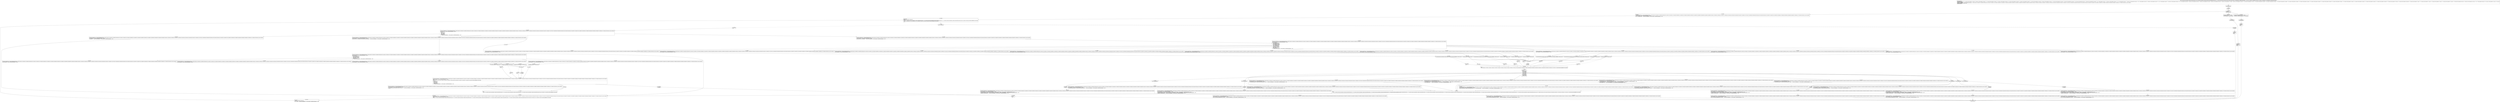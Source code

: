 digraph "CFG forandroidx.constraintlayout.widget.ConstraintSet.load(Landroid\/content\/Context;Lorg\/xmlpull\/v1\/XmlPullParser;)V" {
Node_112 [shape=record,label="{112\:\ ?|MTH_ENTER_BLOCK\l}"];
Node_114 [shape=record,label="{114\:\ 0x0000|r1 = null\l}"];
Node_214 [shape=record,label="{214\:\ 0x0002|SYNTHETIC\lEXC_TOP_SPLITTER\l}"];
Node_115 [shape=record,label="{115\:\ 0x0002|TRY_ENTER\lTryCatch #2 \{IOException \-\> 0x01d8, XmlPullParserException \-\> 0x01dd, blocks: (B:115:0x0002, B:119:0x000d, B:205:0x01d0, B:121:0x0012, B:122:0x0021, B:137:0x004d, B:139:0x0051, B:124:0x0025, B:127:0x002f, B:130:0x0039, B:133:0x0042, B:142:0x0062, B:143:0x006b, B:180:0x00df, B:181:0x00e6, B:182:0x00fe, B:184:0x0101, B:185:0x010c, B:186:0x0124, B:188:0x0127, B:189:0x0132, B:190:0x014a, B:192:0x014d, B:193:0x0158, B:194:0x0170, B:196:0x0173, B:197:0x017d, B:198:0x0195, B:199:0x0196, B:200:0x01a4, B:201:0x01b6, B:202:0x01c0, B:145:0x0070, B:148:0x007a, B:151:0x0085, B:154:0x008e, B:157:0x0099, B:160:0x00a3, B:163:0x00ad, B:166:0x00b7, B:169:0x00c1, B:172:0x00cb, B:204:0x01cb), top: B:214:0x0002 \}\lCatch: IOException \-\> 0x01d8, XmlPullParserException \-\> 0x01dd\l|int r2 = r12.getEventType()     \/\/ Catch: java.io.IOException \-\> L1d8 org.xmlpull.v1.XmlPullParserException \-\> L1dd\l}"];
Node_116 [shape=record,label="{116\:\ 0x0006|LOOP_START\lLOOP:0: B:116:0x0006\-\>B:206:0x01d4\lPHI: r1 r2 \l  PHI: (r1v3 'constraint' androidx.constraintlayout.widget.ConstraintSet$Constraint) = (r1v0 'constraint' androidx.constraintlayout.widget.ConstraintSet$Constraint), (r1v11 'constraint' androidx.constraintlayout.widget.ConstraintSet$Constraint) binds: [B:115:0x0002, B:206:0x01d4] A[DONT_GENERATE, DONT_INLINE]\l  PHI: (r2v1 'eventType' int) = (r2v0 'eventType' int), (r2v2 'eventType' int) binds: [B:115:0x0002, B:206:0x01d4] A[DONT_GENERATE, DONT_INLINE]\l|r3 = 1\l}"];
Node_117 [shape=record,label="{117\:\ 0x0007|if (r2 == 1) goto L101\l}"];
Node_118 [shape=record,label="{118\:\ 0x0009|r4 = 3\l}"];
Node_119 [shape=record,label="{119\:\ 0x000d|TryCatch #2 \{IOException \-\> 0x01d8, XmlPullParserException \-\> 0x01dd, blocks: (B:115:0x0002, B:119:0x000d, B:205:0x01d0, B:121:0x0012, B:122:0x0021, B:137:0x004d, B:139:0x0051, B:124:0x0025, B:127:0x002f, B:130:0x0039, B:133:0x0042, B:142:0x0062, B:143:0x006b, B:180:0x00df, B:181:0x00e6, B:182:0x00fe, B:184:0x0101, B:185:0x010c, B:186:0x0124, B:188:0x0127, B:189:0x0132, B:190:0x014a, B:192:0x014d, B:193:0x0158, B:194:0x0170, B:196:0x0173, B:197:0x017d, B:198:0x0195, B:199:0x0196, B:200:0x01a4, B:201:0x01b6, B:202:0x01c0, B:145:0x0070, B:148:0x007a, B:151:0x0085, B:154:0x008e, B:157:0x0099, B:160:0x00a3, B:163:0x00ad, B:166:0x00b7, B:169:0x00c1, B:172:0x00cb, B:204:0x01cb), top: B:214:0x0002 \}\lCatch: IOException \-\> 0x01d8, XmlPullParserException \-\> 0x01dd\l|switch(r2) \{\l    case 0: goto L100;\l    case 1: goto L8;\l    case 2: goto L34;\l    case 3: goto L11;\l    default: goto L8;\l\}     \/\/ Catch: java.io.IOException \-\> L1d8 org.xmlpull.v1.XmlPullParserException \-\> L1dd\l}"];
Node_120 [shape=record,label="{120\:\ 0x0010}"];
Node_205 [shape=record,label="{205\:\ 0x01d0|TRY_LEAVE\lTryCatch #2 \{IOException \-\> 0x01d8, XmlPullParserException \-\> 0x01dd, blocks: (B:115:0x0002, B:119:0x000d, B:205:0x01d0, B:121:0x0012, B:122:0x0021, B:137:0x004d, B:139:0x0051, B:124:0x0025, B:127:0x002f, B:130:0x0039, B:133:0x0042, B:142:0x0062, B:143:0x006b, B:180:0x00df, B:181:0x00e6, B:182:0x00fe, B:184:0x0101, B:185:0x010c, B:186:0x0124, B:188:0x0127, B:189:0x0132, B:190:0x014a, B:192:0x014d, B:193:0x0158, B:194:0x0170, B:196:0x0173, B:197:0x017d, B:198:0x0195, B:199:0x0196, B:200:0x01a4, B:201:0x01b6, B:202:0x01c0, B:145:0x0070, B:148:0x007a, B:151:0x0085, B:154:0x008e, B:157:0x0099, B:160:0x00a3, B:163:0x00ad, B:166:0x00b7, B:169:0x00c1, B:172:0x00cb, B:204:0x01cb), top: B:214:0x0002 \}\lCatch: IOException \-\> 0x01d8, XmlPullParserException \-\> 0x01dd\lPHI: r1 \l  PHI: (r1v11 'constraint' androidx.constraintlayout.widget.ConstraintSet$Constraint) = (r1v3 'constraint' androidx.constraintlayout.widget.ConstraintSet$Constraint), (r1v4 'constraint' androidx.constraintlayout.widget.ConstraintSet$Constraint), (r1v10 'constraint' androidx.constraintlayout.widget.ConstraintSet$Constraint), (r1v3 'constraint' androidx.constraintlayout.widget.ConstraintSet$Constraint) binds: [B:204:0x01cb, B:203:0x01ca, B:141:0x005f, B:120:0x0010] A[DONT_GENERATE, DONT_INLINE]\l}"];
Node_206 [shape=record,label="{206\:\ 0x01d4|LOOP_END\lLOOP:0: B:116:0x0006\-\>B:206:0x01d4\l|r2 = r12.next()     \/\/ Catch: java.io.IOException \-\> L1d8 org.xmlpull.v1.XmlPullParserException \-\> L1dd\l}"];
Node_121 [shape=record,label="{121\:\ 0x0012|TryCatch #2 \{IOException \-\> 0x01d8, XmlPullParserException \-\> 0x01dd, blocks: (B:115:0x0002, B:119:0x000d, B:205:0x01d0, B:121:0x0012, B:122:0x0021, B:137:0x004d, B:139:0x0051, B:124:0x0025, B:127:0x002f, B:130:0x0039, B:133:0x0042, B:142:0x0062, B:143:0x006b, B:180:0x00df, B:181:0x00e6, B:182:0x00fe, B:184:0x0101, B:185:0x010c, B:186:0x0124, B:188:0x0127, B:189:0x0132, B:190:0x014a, B:192:0x014d, B:193:0x0158, B:194:0x0170, B:196:0x0173, B:197:0x017d, B:198:0x0195, B:199:0x0196, B:200:0x01a4, B:201:0x01b6, B:202:0x01c0, B:145:0x0070, B:148:0x007a, B:151:0x0085, B:154:0x008e, B:157:0x0099, B:160:0x00a3, B:163:0x00ad, B:166:0x00b7, B:169:0x00c1, B:172:0x00cb, B:204:0x01cb), top: B:214:0x0002 \}\lCatch: IOException \-\> 0x01d8, XmlPullParserException \-\> 0x01dd\l|java.lang.String r8 = r12.getName().toLowerCase(java.util.Locale.ROOT)     \/\/ Catch: java.io.IOException \-\> L1d8 org.xmlpull.v1.XmlPullParserException \-\> L1dd\l}"];
Node_122 [shape=record,label="{122\:\ 0x0021|TryCatch #2 \{IOException \-\> 0x01d8, XmlPullParserException \-\> 0x01dd, blocks: (B:115:0x0002, B:119:0x000d, B:205:0x01d0, B:121:0x0012, B:122:0x0021, B:137:0x004d, B:139:0x0051, B:124:0x0025, B:127:0x002f, B:130:0x0039, B:133:0x0042, B:142:0x0062, B:143:0x006b, B:180:0x00df, B:181:0x00e6, B:182:0x00fe, B:184:0x0101, B:185:0x010c, B:186:0x0124, B:188:0x0127, B:189:0x0132, B:190:0x014a, B:192:0x014d, B:193:0x0158, B:194:0x0170, B:196:0x0173, B:197:0x017d, B:198:0x0195, B:199:0x0196, B:200:0x01a4, B:201:0x01b6, B:202:0x01c0, B:145:0x0070, B:148:0x007a, B:151:0x0085, B:154:0x008e, B:157:0x0099, B:160:0x00a3, B:163:0x00ad, B:166:0x00b7, B:169:0x00c1, B:172:0x00cb, B:204:0x01cb), top: B:214:0x0002 \}\lCatch: IOException \-\> 0x01d8, XmlPullParserException \-\> 0x01dd\l|switch(r8.hashCode()) \{\l    case \-2075718416: goto L31;\l    case \-190376483: goto L28;\l    case 426575017: goto L25;\l    case 2146106725: goto L22;\l    default: goto L13;\l\}     \/\/ Catch: java.io.IOException \-\> L1d8 org.xmlpull.v1.XmlPullParserException \-\> L1dd\l}"];
Node_123 [shape=record,label="{123\:\ 0x0024}"];
Node_136 [shape=record,label="{136\:\ 0x004c|r3 = 65535\l}"];
Node_137 [shape=record,label="{137\:\ 0x004d|TryCatch #2 \{IOException \-\> 0x01d8, XmlPullParserException \-\> 0x01dd, blocks: (B:115:0x0002, B:119:0x000d, B:205:0x01d0, B:121:0x0012, B:122:0x0021, B:137:0x004d, B:139:0x0051, B:124:0x0025, B:127:0x002f, B:130:0x0039, B:133:0x0042, B:142:0x0062, B:143:0x006b, B:180:0x00df, B:181:0x00e6, B:182:0x00fe, B:184:0x0101, B:185:0x010c, B:186:0x0124, B:188:0x0127, B:189:0x0132, B:190:0x014a, B:192:0x014d, B:193:0x0158, B:194:0x0170, B:196:0x0173, B:197:0x017d, B:198:0x0195, B:199:0x0196, B:200:0x01a4, B:201:0x01b6, B:202:0x01c0, B:145:0x0070, B:148:0x007a, B:151:0x0085, B:154:0x008e, B:157:0x0099, B:160:0x00a3, B:163:0x00ad, B:166:0x00b7, B:169:0x00c1, B:172:0x00cb, B:204:0x01cb), top: B:214:0x0002 \}\lCatch: IOException \-\> 0x01d8, XmlPullParserException \-\> 0x01dd\lPHI: r3 \l  PHI: (r3v24 char) = (r3v17 char), (r3v0 char), (r3v20 char), (r3v23 char), (r3v26 char) binds: [B:135:0x004a, B:132:0x0041, B:129:0x0037, B:126:0x002d, B:136:0x004c] A[DONT_GENERATE, DONT_INLINE]\l|switch(r3) \{\l    case 0: goto L19;\l    case 1: goto L18;\l    case 2: goto L18;\l    case 3: goto L18;\l    default: goto L16;\l\}     \/\/ Catch: java.io.IOException \-\> L1d8 org.xmlpull.v1.XmlPullParserException \-\> L1dd\l}"];
Node_138 [shape=record,label="{138\:\ 0x0050}"];
Node_141 [shape=record,label="{141\:\ 0x005f|PHI: r1 \l  PHI: (r1v10 'constraint' androidx.constraintlayout.widget.ConstraintSet$Constraint) = (r1v9 'constraint' androidx.constraintlayout.widget.ConstraintSet$Constraint), (r1v3 'constraint' androidx.constraintlayout.widget.ConstraintSet$Constraint) binds: [B:139:0x0051, B:138:0x0050] A[DONT_GENERATE, DONT_INLINE]\l}"];
Node_139 [shape=record,label="{139\:\ 0x0051|TryCatch #2 \{IOException \-\> 0x01d8, XmlPullParserException \-\> 0x01dd, blocks: (B:115:0x0002, B:119:0x000d, B:205:0x01d0, B:121:0x0012, B:122:0x0021, B:137:0x004d, B:139:0x0051, B:124:0x0025, B:127:0x002f, B:130:0x0039, B:133:0x0042, B:142:0x0062, B:143:0x006b, B:180:0x00df, B:181:0x00e6, B:182:0x00fe, B:184:0x0101, B:185:0x010c, B:186:0x0124, B:188:0x0127, B:189:0x0132, B:190:0x014a, B:192:0x014d, B:193:0x0158, B:194:0x0170, B:196:0x0173, B:197:0x017d, B:198:0x0195, B:199:0x0196, B:200:0x01a4, B:201:0x01b6, B:202:0x01c0, B:145:0x0070, B:148:0x007a, B:151:0x0085, B:154:0x008e, B:157:0x0099, B:160:0x00a3, B:163:0x00ad, B:166:0x00b7, B:169:0x00c1, B:172:0x00cb, B:204:0x01cb), top: B:214:0x0002 \}\lCatch: IOException \-\> 0x01d8, XmlPullParserException \-\> 0x01dd\l|r10.mConstraints.put(java.lang.Integer.valueOf(r1.mViewId), r1)     \/\/ Catch: java.io.IOException \-\> L1d8 org.xmlpull.v1.XmlPullParserException \-\> L1dd\lr1 = null\l}"];
Node_218 [shape=record,label="{218\:\ 0x005e|SYNTHETIC\l}"];
Node_140 [shape=record,label="{140\:\ 0x005e|RETURN\l|return\l}"];
Node_113 [shape=record,label="{113\:\ ?|MTH_EXIT_BLOCK\l}"];
Node_124 [shape=record,label="{124\:\ 0x0025|TryCatch #2 \{IOException \-\> 0x01d8, XmlPullParserException \-\> 0x01dd, blocks: (B:115:0x0002, B:119:0x000d, B:205:0x01d0, B:121:0x0012, B:122:0x0021, B:137:0x004d, B:139:0x0051, B:124:0x0025, B:127:0x002f, B:130:0x0039, B:133:0x0042, B:142:0x0062, B:143:0x006b, B:180:0x00df, B:181:0x00e6, B:182:0x00fe, B:184:0x0101, B:185:0x010c, B:186:0x0124, B:188:0x0127, B:189:0x0132, B:190:0x014a, B:192:0x014d, B:193:0x0158, B:194:0x0170, B:196:0x0173, B:197:0x017d, B:198:0x0195, B:199:0x0196, B:200:0x01a4, B:201:0x01b6, B:202:0x01c0, B:145:0x0070, B:148:0x007a, B:151:0x0085, B:154:0x008e, B:157:0x0099, B:160:0x00a3, B:163:0x00ad, B:166:0x00b7, B:169:0x00c1, B:172:0x00cb, B:204:0x01cb), top: B:214:0x0002 \}\lCatch: IOException \-\> 0x01d8, XmlPullParserException \-\> 0x01dd\l}"];
Node_125 [shape=record,label="{125\:\ 0x002b|if (r8.equals(\"constraintset\") == false) goto L13\l}"];
Node_126 [shape=record,label="{126\:\ 0x002d|r3 = 0\l}"];
Node_127 [shape=record,label="{127\:\ 0x002f|TryCatch #2 \{IOException \-\> 0x01d8, XmlPullParserException \-\> 0x01dd, blocks: (B:115:0x0002, B:119:0x000d, B:205:0x01d0, B:121:0x0012, B:122:0x0021, B:137:0x004d, B:139:0x0051, B:124:0x0025, B:127:0x002f, B:130:0x0039, B:133:0x0042, B:142:0x0062, B:143:0x006b, B:180:0x00df, B:181:0x00e6, B:182:0x00fe, B:184:0x0101, B:185:0x010c, B:186:0x0124, B:188:0x0127, B:189:0x0132, B:190:0x014a, B:192:0x014d, B:193:0x0158, B:194:0x0170, B:196:0x0173, B:197:0x017d, B:198:0x0195, B:199:0x0196, B:200:0x01a4, B:201:0x01b6, B:202:0x01c0, B:145:0x0070, B:148:0x007a, B:151:0x0085, B:154:0x008e, B:157:0x0099, B:160:0x00a3, B:163:0x00ad, B:166:0x00b7, B:169:0x00c1, B:172:0x00cb, B:204:0x01cb), top: B:214:0x0002 \}\lCatch: IOException \-\> 0x01d8, XmlPullParserException \-\> 0x01dd\l}"];
Node_128 [shape=record,label="{128\:\ 0x0035|if (r8.equals(\"constraintoverride\") == false) goto L13\l}"];
Node_129 [shape=record,label="{129\:\ 0x0037|r3 = 2\l}"];
Node_130 [shape=record,label="{130\:\ 0x0039|TryCatch #2 \{IOException \-\> 0x01d8, XmlPullParserException \-\> 0x01dd, blocks: (B:115:0x0002, B:119:0x000d, B:205:0x01d0, B:121:0x0012, B:122:0x0021, B:137:0x004d, B:139:0x0051, B:124:0x0025, B:127:0x002f, B:130:0x0039, B:133:0x0042, B:142:0x0062, B:143:0x006b, B:180:0x00df, B:181:0x00e6, B:182:0x00fe, B:184:0x0101, B:185:0x010c, B:186:0x0124, B:188:0x0127, B:189:0x0132, B:190:0x014a, B:192:0x014d, B:193:0x0158, B:194:0x0170, B:196:0x0173, B:197:0x017d, B:198:0x0195, B:199:0x0196, B:200:0x01a4, B:201:0x01b6, B:202:0x01c0, B:145:0x0070, B:148:0x007a, B:151:0x0085, B:154:0x008e, B:157:0x0099, B:160:0x00a3, B:163:0x00ad, B:166:0x00b7, B:169:0x00c1, B:172:0x00cb, B:204:0x01cb), top: B:214:0x0002 \}\lCatch: IOException \-\> 0x01d8, XmlPullParserException \-\> 0x01dd\l}"];
Node_131 [shape=record,label="{131\:\ 0x003f|if (r8.equals(\"constraint\") == false) goto L13\l}"];
Node_132 [shape=record,label="{132\:\ 0x0041}"];
Node_133 [shape=record,label="{133\:\ 0x0042|TryCatch #2 \{IOException \-\> 0x01d8, XmlPullParserException \-\> 0x01dd, blocks: (B:115:0x0002, B:119:0x000d, B:205:0x01d0, B:121:0x0012, B:122:0x0021, B:137:0x004d, B:139:0x0051, B:124:0x0025, B:127:0x002f, B:130:0x0039, B:133:0x0042, B:142:0x0062, B:143:0x006b, B:180:0x00df, B:181:0x00e6, B:182:0x00fe, B:184:0x0101, B:185:0x010c, B:186:0x0124, B:188:0x0127, B:189:0x0132, B:190:0x014a, B:192:0x014d, B:193:0x0158, B:194:0x0170, B:196:0x0173, B:197:0x017d, B:198:0x0195, B:199:0x0196, B:200:0x01a4, B:201:0x01b6, B:202:0x01c0, B:145:0x0070, B:148:0x007a, B:151:0x0085, B:154:0x008e, B:157:0x0099, B:160:0x00a3, B:163:0x00ad, B:166:0x00b7, B:169:0x00c1, B:172:0x00cb, B:204:0x01cb), top: B:214:0x0002 \}\lCatch: IOException \-\> 0x01d8, XmlPullParserException \-\> 0x01dd\l}"];
Node_134 [shape=record,label="{134\:\ 0x0048|if (r8.equals(\"guideline\") == false) goto L13\l}"];
Node_135 [shape=record,label="{135\:\ 0x004a|r3 = 3\l}"];
Node_142 [shape=record,label="{142\:\ 0x0062|TryCatch #2 \{IOException \-\> 0x01d8, XmlPullParserException \-\> 0x01dd, blocks: (B:115:0x0002, B:119:0x000d, B:205:0x01d0, B:121:0x0012, B:122:0x0021, B:137:0x004d, B:139:0x0051, B:124:0x0025, B:127:0x002f, B:130:0x0039, B:133:0x0042, B:142:0x0062, B:143:0x006b, B:180:0x00df, B:181:0x00e6, B:182:0x00fe, B:184:0x0101, B:185:0x010c, B:186:0x0124, B:188:0x0127, B:189:0x0132, B:190:0x014a, B:192:0x014d, B:193:0x0158, B:194:0x0170, B:196:0x0173, B:197:0x017d, B:198:0x0195, B:199:0x0196, B:200:0x01a4, B:201:0x01b6, B:202:0x01c0, B:145:0x0070, B:148:0x007a, B:151:0x0085, B:154:0x008e, B:157:0x0099, B:160:0x00a3, B:163:0x00ad, B:166:0x00b7, B:169:0x00c1, B:172:0x00cb, B:204:0x01cb), top: B:214:0x0002 \}\lCatch: IOException \-\> 0x01d8, XmlPullParserException \-\> 0x01dd\l|java.lang.String r8 = r12.getName()     \/\/ Catch: java.io.IOException \-\> L1d8 org.xmlpull.v1.XmlPullParserException \-\> L1dd\l}"];
Node_143 [shape=record,label="{143\:\ 0x006b|TryCatch #2 \{IOException \-\> 0x01d8, XmlPullParserException \-\> 0x01dd, blocks: (B:115:0x0002, B:119:0x000d, B:205:0x01d0, B:121:0x0012, B:122:0x0021, B:137:0x004d, B:139:0x0051, B:124:0x0025, B:127:0x002f, B:130:0x0039, B:133:0x0042, B:142:0x0062, B:143:0x006b, B:180:0x00df, B:181:0x00e6, B:182:0x00fe, B:184:0x0101, B:185:0x010c, B:186:0x0124, B:188:0x0127, B:189:0x0132, B:190:0x014a, B:192:0x014d, B:193:0x0158, B:194:0x0170, B:196:0x0173, B:197:0x017d, B:198:0x0195, B:199:0x0196, B:200:0x01a4, B:201:0x01b6, B:202:0x01c0, B:145:0x0070, B:148:0x007a, B:151:0x0085, B:154:0x008e, B:157:0x0099, B:160:0x00a3, B:163:0x00ad, B:166:0x00b7, B:169:0x00c1, B:172:0x00cb, B:204:0x01cb), top: B:214:0x0002 \}\lCatch: IOException \-\> 0x01d8, XmlPullParserException \-\> 0x01dd\l|switch(r8.hashCode()) \{\l    case \-2025855158: goto L97;\l    case \-1984451626: goto L94;\l    case \-1962203927: goto L91;\l    case \-1269513683: goto L88;\l    case \-1238332596: goto L85;\l    case \-71750448: goto L82;\l    case 366511058: goto L79;\l    case 1331510167: goto L76;\l    case 1791837707: goto L73;\l    case 1803088381: goto L70;\l    default: goto L36;\l\}     \/\/ Catch: java.io.IOException \-\> L1d8 org.xmlpull.v1.XmlPullParserException \-\> L1dd\l}"];
Node_144 [shape=record,label="{144\:\ 0x006e}"];
Node_175 [shape=record,label="{175\:\ 0x00d5|r4 = 65535\l}"];
Node_176 [shape=record,label="{176\:\ 0x00d6|PHI: r4 \l  PHI: (r4v28 char) = (r4v3 char), (r4v6 char), (r4v9 char), (r4v12 char), (r4v15 char), (r4v18 char), (r4v21 char), (r4v0 char), (r4v24 char), (r4v27 char), (r4v51 char) binds: [B:174:0x00d3, B:171:0x00c9, B:168:0x00bf, B:165:0x00b5, B:162:0x00ab, B:159:0x00a1, B:156:0x0096, B:153:0x008d, B:150:0x0082, B:147:0x0078, B:175:0x00d5] A[DONT_GENERATE, DONT_INLINE]\l}"];
Node_177 [shape=record,label="{177\:\ 0x00d8|switch(r4) \{\l    case 0: goto L68;\l    case 1: goto L67;\l    case 2: goto L66;\l    case 3: goto L65;\l    case 4: goto L60;\l    case 5: goto L55;\l    case 6: goto L50;\l    case 7: goto L45;\l    case 8: goto L40;\l    case 9: goto L40;\l    default: goto L69;\l\}\l}"];
Node_179 [shape=record,label="{179\:\ 0x00dd|if (r1 == null) goto L42\l}"];
Node_180 [shape=record,label="{180\:\ 0x00df|TRY_ENTER\lTryCatch #2 \{IOException \-\> 0x01d8, XmlPullParserException \-\> 0x01dd, blocks: (B:115:0x0002, B:119:0x000d, B:205:0x01d0, B:121:0x0012, B:122:0x0021, B:137:0x004d, B:139:0x0051, B:124:0x0025, B:127:0x002f, B:130:0x0039, B:133:0x0042, B:142:0x0062, B:143:0x006b, B:180:0x00df, B:181:0x00e6, B:182:0x00fe, B:184:0x0101, B:185:0x010c, B:186:0x0124, B:188:0x0127, B:189:0x0132, B:190:0x014a, B:192:0x014d, B:193:0x0158, B:194:0x0170, B:196:0x0173, B:197:0x017d, B:198:0x0195, B:199:0x0196, B:200:0x01a4, B:201:0x01b6, B:202:0x01c0, B:145:0x0070, B:148:0x007a, B:151:0x0085, B:154:0x008e, B:157:0x0099, B:160:0x00a3, B:163:0x00ad, B:166:0x00b7, B:169:0x00c1, B:172:0x00cb, B:204:0x01cb), top: B:214:0x0002 \}\lCatch: IOException \-\> 0x01d8, XmlPullParserException \-\> 0x01dd\l|androidx.constraintlayout.widget.ConstraintAttribute.parse(r11, r12, r1.mCustomConstraints)     \/\/ Catch: java.io.IOException \-\> L1d8 org.xmlpull.v1.XmlPullParserException \-\> L1dd\l}"];
Node_219 [shape=record,label="{219\:\ 0x00e6|SYNTHETIC\l}"];
Node_181 [shape=record,label="{181\:\ 0x00e6|TryCatch #2 \{IOException \-\> 0x01d8, XmlPullParserException \-\> 0x01dd, blocks: (B:115:0x0002, B:119:0x000d, B:205:0x01d0, B:121:0x0012, B:122:0x0021, B:137:0x004d, B:139:0x0051, B:124:0x0025, B:127:0x002f, B:130:0x0039, B:133:0x0042, B:142:0x0062, B:143:0x006b, B:180:0x00df, B:181:0x00e6, B:182:0x00fe, B:184:0x0101, B:185:0x010c, B:186:0x0124, B:188:0x0127, B:189:0x0132, B:190:0x014a, B:192:0x014d, B:193:0x0158, B:194:0x0170, B:196:0x0173, B:197:0x017d, B:198:0x0195, B:199:0x0196, B:200:0x01a4, B:201:0x01b6, B:202:0x01c0, B:145:0x0070, B:148:0x007a, B:151:0x0085, B:154:0x008e, B:157:0x0099, B:160:0x00a3, B:163:0x00ad, B:166:0x00b7, B:169:0x00c1, B:172:0x00cb, B:204:0x01cb), top: B:214:0x0002 \}\lCatch: IOException \-\> 0x01d8, XmlPullParserException \-\> 0x01dd\l|java.lang.StringBuilder r4 = new java.lang.StringBuilder()     \/\/ Catch: java.io.IOException \-\> L1d8 org.xmlpull.v1.XmlPullParserException \-\> L1dd\lr4.append(androidx.constraintlayout.widget.ConstraintSet.ERROR_MESSAGE)     \/\/ Catch: java.io.IOException \-\> L1d8 org.xmlpull.v1.XmlPullParserException \-\> L1dd\lr4.append(r12.getLineNumber())     \/\/ Catch: java.io.IOException \-\> L1d8 org.xmlpull.v1.XmlPullParserException \-\> L1dd\l}"];
Node_182 [shape=record,label="{182\:\ 0x00fe|TryCatch #2 \{IOException \-\> 0x01d8, XmlPullParserException \-\> 0x01dd, blocks: (B:115:0x0002, B:119:0x000d, B:205:0x01d0, B:121:0x0012, B:122:0x0021, B:137:0x004d, B:139:0x0051, B:124:0x0025, B:127:0x002f, B:130:0x0039, B:133:0x0042, B:142:0x0062, B:143:0x006b, B:180:0x00df, B:181:0x00e6, B:182:0x00fe, B:184:0x0101, B:185:0x010c, B:186:0x0124, B:188:0x0127, B:189:0x0132, B:190:0x014a, B:192:0x014d, B:193:0x0158, B:194:0x0170, B:196:0x0173, B:197:0x017d, B:198:0x0195, B:199:0x0196, B:200:0x01a4, B:201:0x01b6, B:202:0x01c0, B:145:0x0070, B:148:0x007a, B:151:0x0085, B:154:0x008e, B:157:0x0099, B:160:0x00a3, B:163:0x00ad, B:166:0x00b7, B:169:0x00c1, B:172:0x00cb, B:204:0x01cb), top: B:214:0x0002 \}\lCatch: IOException \-\> 0x01d8, XmlPullParserException \-\> 0x01dd\l|throw new java.lang.RuntimeException(r4.toString())     \/\/ Catch: java.io.IOException \-\> L1d8 org.xmlpull.v1.XmlPullParserException \-\> L1dd\l}"];
Node_183 [shape=record,label="{183\:\ 0x00ff|if (r1 == null) goto L47\l}"];
Node_184 [shape=record,label="{184\:\ 0x0101|TryCatch #2 \{IOException \-\> 0x01d8, XmlPullParserException \-\> 0x01dd, blocks: (B:115:0x0002, B:119:0x000d, B:205:0x01d0, B:121:0x0012, B:122:0x0021, B:137:0x004d, B:139:0x0051, B:124:0x0025, B:127:0x002f, B:130:0x0039, B:133:0x0042, B:142:0x0062, B:143:0x006b, B:180:0x00df, B:181:0x00e6, B:182:0x00fe, B:184:0x0101, B:185:0x010c, B:186:0x0124, B:188:0x0127, B:189:0x0132, B:190:0x014a, B:192:0x014d, B:193:0x0158, B:194:0x0170, B:196:0x0173, B:197:0x017d, B:198:0x0195, B:199:0x0196, B:200:0x01a4, B:201:0x01b6, B:202:0x01c0, B:145:0x0070, B:148:0x007a, B:151:0x0085, B:154:0x008e, B:157:0x0099, B:160:0x00a3, B:163:0x00ad, B:166:0x00b7, B:169:0x00c1, B:172:0x00cb, B:204:0x01cb), top: B:214:0x0002 \}\lCatch: IOException \-\> 0x01d8, XmlPullParserException \-\> 0x01dd\l|r1.motion.fillFromAttributeList(r11, android.util.Xml.asAttributeSet(r12))     \/\/ Catch: java.io.IOException \-\> L1d8 org.xmlpull.v1.XmlPullParserException \-\> L1dd\l}"];
Node_221 [shape=record,label="{221\:\ 0x010c|SYNTHETIC\l}"];
Node_185 [shape=record,label="{185\:\ 0x010c|TryCatch #2 \{IOException \-\> 0x01d8, XmlPullParserException \-\> 0x01dd, blocks: (B:115:0x0002, B:119:0x000d, B:205:0x01d0, B:121:0x0012, B:122:0x0021, B:137:0x004d, B:139:0x0051, B:124:0x0025, B:127:0x002f, B:130:0x0039, B:133:0x0042, B:142:0x0062, B:143:0x006b, B:180:0x00df, B:181:0x00e6, B:182:0x00fe, B:184:0x0101, B:185:0x010c, B:186:0x0124, B:188:0x0127, B:189:0x0132, B:190:0x014a, B:192:0x014d, B:193:0x0158, B:194:0x0170, B:196:0x0173, B:197:0x017d, B:198:0x0195, B:199:0x0196, B:200:0x01a4, B:201:0x01b6, B:202:0x01c0, B:145:0x0070, B:148:0x007a, B:151:0x0085, B:154:0x008e, B:157:0x0099, B:160:0x00a3, B:163:0x00ad, B:166:0x00b7, B:169:0x00c1, B:172:0x00cb, B:204:0x01cb), top: B:214:0x0002 \}\lCatch: IOException \-\> 0x01d8, XmlPullParserException \-\> 0x01dd\l|java.lang.StringBuilder r4 = new java.lang.StringBuilder()     \/\/ Catch: java.io.IOException \-\> L1d8 org.xmlpull.v1.XmlPullParserException \-\> L1dd\lr4.append(androidx.constraintlayout.widget.ConstraintSet.ERROR_MESSAGE)     \/\/ Catch: java.io.IOException \-\> L1d8 org.xmlpull.v1.XmlPullParserException \-\> L1dd\lr4.append(r12.getLineNumber())     \/\/ Catch: java.io.IOException \-\> L1d8 org.xmlpull.v1.XmlPullParserException \-\> L1dd\l}"];
Node_186 [shape=record,label="{186\:\ 0x0124|TryCatch #2 \{IOException \-\> 0x01d8, XmlPullParserException \-\> 0x01dd, blocks: (B:115:0x0002, B:119:0x000d, B:205:0x01d0, B:121:0x0012, B:122:0x0021, B:137:0x004d, B:139:0x0051, B:124:0x0025, B:127:0x002f, B:130:0x0039, B:133:0x0042, B:142:0x0062, B:143:0x006b, B:180:0x00df, B:181:0x00e6, B:182:0x00fe, B:184:0x0101, B:185:0x010c, B:186:0x0124, B:188:0x0127, B:189:0x0132, B:190:0x014a, B:192:0x014d, B:193:0x0158, B:194:0x0170, B:196:0x0173, B:197:0x017d, B:198:0x0195, B:199:0x0196, B:200:0x01a4, B:201:0x01b6, B:202:0x01c0, B:145:0x0070, B:148:0x007a, B:151:0x0085, B:154:0x008e, B:157:0x0099, B:160:0x00a3, B:163:0x00ad, B:166:0x00b7, B:169:0x00c1, B:172:0x00cb, B:204:0x01cb), top: B:214:0x0002 \}\lCatch: IOException \-\> 0x01d8, XmlPullParserException \-\> 0x01dd\l|throw new java.lang.RuntimeException(r4.toString())     \/\/ Catch: java.io.IOException \-\> L1d8 org.xmlpull.v1.XmlPullParserException \-\> L1dd\l}"];
Node_187 [shape=record,label="{187\:\ 0x0125|if (r1 == null) goto L52\l}"];
Node_188 [shape=record,label="{188\:\ 0x0127|TryCatch #2 \{IOException \-\> 0x01d8, XmlPullParserException \-\> 0x01dd, blocks: (B:115:0x0002, B:119:0x000d, B:205:0x01d0, B:121:0x0012, B:122:0x0021, B:137:0x004d, B:139:0x0051, B:124:0x0025, B:127:0x002f, B:130:0x0039, B:133:0x0042, B:142:0x0062, B:143:0x006b, B:180:0x00df, B:181:0x00e6, B:182:0x00fe, B:184:0x0101, B:185:0x010c, B:186:0x0124, B:188:0x0127, B:189:0x0132, B:190:0x014a, B:192:0x014d, B:193:0x0158, B:194:0x0170, B:196:0x0173, B:197:0x017d, B:198:0x0195, B:199:0x0196, B:200:0x01a4, B:201:0x01b6, B:202:0x01c0, B:145:0x0070, B:148:0x007a, B:151:0x0085, B:154:0x008e, B:157:0x0099, B:160:0x00a3, B:163:0x00ad, B:166:0x00b7, B:169:0x00c1, B:172:0x00cb, B:204:0x01cb), top: B:214:0x0002 \}\lCatch: IOException \-\> 0x01d8, XmlPullParserException \-\> 0x01dd\l|r1.layout.fillFromAttributeList(r11, android.util.Xml.asAttributeSet(r12))     \/\/ Catch: java.io.IOException \-\> L1d8 org.xmlpull.v1.XmlPullParserException \-\> L1dd\l}"];
Node_216 [shape=record,label="{216\:\ 0x0132|SYNTHETIC\l}"];
Node_189 [shape=record,label="{189\:\ 0x0132|TryCatch #2 \{IOException \-\> 0x01d8, XmlPullParserException \-\> 0x01dd, blocks: (B:115:0x0002, B:119:0x000d, B:205:0x01d0, B:121:0x0012, B:122:0x0021, B:137:0x004d, B:139:0x0051, B:124:0x0025, B:127:0x002f, B:130:0x0039, B:133:0x0042, B:142:0x0062, B:143:0x006b, B:180:0x00df, B:181:0x00e6, B:182:0x00fe, B:184:0x0101, B:185:0x010c, B:186:0x0124, B:188:0x0127, B:189:0x0132, B:190:0x014a, B:192:0x014d, B:193:0x0158, B:194:0x0170, B:196:0x0173, B:197:0x017d, B:198:0x0195, B:199:0x0196, B:200:0x01a4, B:201:0x01b6, B:202:0x01c0, B:145:0x0070, B:148:0x007a, B:151:0x0085, B:154:0x008e, B:157:0x0099, B:160:0x00a3, B:163:0x00ad, B:166:0x00b7, B:169:0x00c1, B:172:0x00cb, B:204:0x01cb), top: B:214:0x0002 \}\lCatch: IOException \-\> 0x01d8, XmlPullParserException \-\> 0x01dd\l|java.lang.StringBuilder r4 = new java.lang.StringBuilder()     \/\/ Catch: java.io.IOException \-\> L1d8 org.xmlpull.v1.XmlPullParserException \-\> L1dd\lr4.append(androidx.constraintlayout.widget.ConstraintSet.ERROR_MESSAGE)     \/\/ Catch: java.io.IOException \-\> L1d8 org.xmlpull.v1.XmlPullParserException \-\> L1dd\lr4.append(r12.getLineNumber())     \/\/ Catch: java.io.IOException \-\> L1d8 org.xmlpull.v1.XmlPullParserException \-\> L1dd\l}"];
Node_190 [shape=record,label="{190\:\ 0x014a|TryCatch #2 \{IOException \-\> 0x01d8, XmlPullParserException \-\> 0x01dd, blocks: (B:115:0x0002, B:119:0x000d, B:205:0x01d0, B:121:0x0012, B:122:0x0021, B:137:0x004d, B:139:0x0051, B:124:0x0025, B:127:0x002f, B:130:0x0039, B:133:0x0042, B:142:0x0062, B:143:0x006b, B:180:0x00df, B:181:0x00e6, B:182:0x00fe, B:184:0x0101, B:185:0x010c, B:186:0x0124, B:188:0x0127, B:189:0x0132, B:190:0x014a, B:192:0x014d, B:193:0x0158, B:194:0x0170, B:196:0x0173, B:197:0x017d, B:198:0x0195, B:199:0x0196, B:200:0x01a4, B:201:0x01b6, B:202:0x01c0, B:145:0x0070, B:148:0x007a, B:151:0x0085, B:154:0x008e, B:157:0x0099, B:160:0x00a3, B:163:0x00ad, B:166:0x00b7, B:169:0x00c1, B:172:0x00cb, B:204:0x01cb), top: B:214:0x0002 \}\lCatch: IOException \-\> 0x01d8, XmlPullParserException \-\> 0x01dd\l|throw new java.lang.RuntimeException(r4.toString())     \/\/ Catch: java.io.IOException \-\> L1d8 org.xmlpull.v1.XmlPullParserException \-\> L1dd\l}"];
Node_191 [shape=record,label="{191\:\ 0x014b|if (r1 == null) goto L57\l}"];
Node_192 [shape=record,label="{192\:\ 0x014d|TryCatch #2 \{IOException \-\> 0x01d8, XmlPullParserException \-\> 0x01dd, blocks: (B:115:0x0002, B:119:0x000d, B:205:0x01d0, B:121:0x0012, B:122:0x0021, B:137:0x004d, B:139:0x0051, B:124:0x0025, B:127:0x002f, B:130:0x0039, B:133:0x0042, B:142:0x0062, B:143:0x006b, B:180:0x00df, B:181:0x00e6, B:182:0x00fe, B:184:0x0101, B:185:0x010c, B:186:0x0124, B:188:0x0127, B:189:0x0132, B:190:0x014a, B:192:0x014d, B:193:0x0158, B:194:0x0170, B:196:0x0173, B:197:0x017d, B:198:0x0195, B:199:0x0196, B:200:0x01a4, B:201:0x01b6, B:202:0x01c0, B:145:0x0070, B:148:0x007a, B:151:0x0085, B:154:0x008e, B:157:0x0099, B:160:0x00a3, B:163:0x00ad, B:166:0x00b7, B:169:0x00c1, B:172:0x00cb, B:204:0x01cb), top: B:214:0x0002 \}\lCatch: IOException \-\> 0x01d8, XmlPullParserException \-\> 0x01dd\l|r1.transform.fillFromAttributeList(r11, android.util.Xml.asAttributeSet(r12))     \/\/ Catch: java.io.IOException \-\> L1d8 org.xmlpull.v1.XmlPullParserException \-\> L1dd\l}"];
Node_217 [shape=record,label="{217\:\ 0x0158|SYNTHETIC\l}"];
Node_193 [shape=record,label="{193\:\ 0x0158|TryCatch #2 \{IOException \-\> 0x01d8, XmlPullParserException \-\> 0x01dd, blocks: (B:115:0x0002, B:119:0x000d, B:205:0x01d0, B:121:0x0012, B:122:0x0021, B:137:0x004d, B:139:0x0051, B:124:0x0025, B:127:0x002f, B:130:0x0039, B:133:0x0042, B:142:0x0062, B:143:0x006b, B:180:0x00df, B:181:0x00e6, B:182:0x00fe, B:184:0x0101, B:185:0x010c, B:186:0x0124, B:188:0x0127, B:189:0x0132, B:190:0x014a, B:192:0x014d, B:193:0x0158, B:194:0x0170, B:196:0x0173, B:197:0x017d, B:198:0x0195, B:199:0x0196, B:200:0x01a4, B:201:0x01b6, B:202:0x01c0, B:145:0x0070, B:148:0x007a, B:151:0x0085, B:154:0x008e, B:157:0x0099, B:160:0x00a3, B:163:0x00ad, B:166:0x00b7, B:169:0x00c1, B:172:0x00cb, B:204:0x01cb), top: B:214:0x0002 \}\lCatch: IOException \-\> 0x01d8, XmlPullParserException \-\> 0x01dd\l|java.lang.StringBuilder r4 = new java.lang.StringBuilder()     \/\/ Catch: java.io.IOException \-\> L1d8 org.xmlpull.v1.XmlPullParserException \-\> L1dd\lr4.append(androidx.constraintlayout.widget.ConstraintSet.ERROR_MESSAGE)     \/\/ Catch: java.io.IOException \-\> L1d8 org.xmlpull.v1.XmlPullParserException \-\> L1dd\lr4.append(r12.getLineNumber())     \/\/ Catch: java.io.IOException \-\> L1d8 org.xmlpull.v1.XmlPullParserException \-\> L1dd\l}"];
Node_194 [shape=record,label="{194\:\ 0x0170|TryCatch #2 \{IOException \-\> 0x01d8, XmlPullParserException \-\> 0x01dd, blocks: (B:115:0x0002, B:119:0x000d, B:205:0x01d0, B:121:0x0012, B:122:0x0021, B:137:0x004d, B:139:0x0051, B:124:0x0025, B:127:0x002f, B:130:0x0039, B:133:0x0042, B:142:0x0062, B:143:0x006b, B:180:0x00df, B:181:0x00e6, B:182:0x00fe, B:184:0x0101, B:185:0x010c, B:186:0x0124, B:188:0x0127, B:189:0x0132, B:190:0x014a, B:192:0x014d, B:193:0x0158, B:194:0x0170, B:196:0x0173, B:197:0x017d, B:198:0x0195, B:199:0x0196, B:200:0x01a4, B:201:0x01b6, B:202:0x01c0, B:145:0x0070, B:148:0x007a, B:151:0x0085, B:154:0x008e, B:157:0x0099, B:160:0x00a3, B:163:0x00ad, B:166:0x00b7, B:169:0x00c1, B:172:0x00cb, B:204:0x01cb), top: B:214:0x0002 \}\lCatch: IOException \-\> 0x01d8, XmlPullParserException \-\> 0x01dd\l|throw new java.lang.RuntimeException(r4.toString())     \/\/ Catch: java.io.IOException \-\> L1d8 org.xmlpull.v1.XmlPullParserException \-\> L1dd\l}"];
Node_195 [shape=record,label="{195\:\ 0x0171|if (r1 == null) goto L62\l}"];
Node_196 [shape=record,label="{196\:\ 0x0173|TryCatch #2 \{IOException \-\> 0x01d8, XmlPullParserException \-\> 0x01dd, blocks: (B:115:0x0002, B:119:0x000d, B:205:0x01d0, B:121:0x0012, B:122:0x0021, B:137:0x004d, B:139:0x0051, B:124:0x0025, B:127:0x002f, B:130:0x0039, B:133:0x0042, B:142:0x0062, B:143:0x006b, B:180:0x00df, B:181:0x00e6, B:182:0x00fe, B:184:0x0101, B:185:0x010c, B:186:0x0124, B:188:0x0127, B:189:0x0132, B:190:0x014a, B:192:0x014d, B:193:0x0158, B:194:0x0170, B:196:0x0173, B:197:0x017d, B:198:0x0195, B:199:0x0196, B:200:0x01a4, B:201:0x01b6, B:202:0x01c0, B:145:0x0070, B:148:0x007a, B:151:0x0085, B:154:0x008e, B:157:0x0099, B:160:0x00a3, B:163:0x00ad, B:166:0x00b7, B:169:0x00c1, B:172:0x00cb, B:204:0x01cb), top: B:214:0x0002 \}\lCatch: IOException \-\> 0x01d8, XmlPullParserException \-\> 0x01dd\l|r1.propertySet.fillFromAttributeList(r11, android.util.Xml.asAttributeSet(r12))     \/\/ Catch: java.io.IOException \-\> L1d8 org.xmlpull.v1.XmlPullParserException \-\> L1dd\l}"];
Node_220 [shape=record,label="{220\:\ 0x017d|SYNTHETIC\l}"];
Node_197 [shape=record,label="{197\:\ 0x017d|TryCatch #2 \{IOException \-\> 0x01d8, XmlPullParserException \-\> 0x01dd, blocks: (B:115:0x0002, B:119:0x000d, B:205:0x01d0, B:121:0x0012, B:122:0x0021, B:137:0x004d, B:139:0x0051, B:124:0x0025, B:127:0x002f, B:130:0x0039, B:133:0x0042, B:142:0x0062, B:143:0x006b, B:180:0x00df, B:181:0x00e6, B:182:0x00fe, B:184:0x0101, B:185:0x010c, B:186:0x0124, B:188:0x0127, B:189:0x0132, B:190:0x014a, B:192:0x014d, B:193:0x0158, B:194:0x0170, B:196:0x0173, B:197:0x017d, B:198:0x0195, B:199:0x0196, B:200:0x01a4, B:201:0x01b6, B:202:0x01c0, B:145:0x0070, B:148:0x007a, B:151:0x0085, B:154:0x008e, B:157:0x0099, B:160:0x00a3, B:163:0x00ad, B:166:0x00b7, B:169:0x00c1, B:172:0x00cb, B:204:0x01cb), top: B:214:0x0002 \}\lCatch: IOException \-\> 0x01d8, XmlPullParserException \-\> 0x01dd\l|java.lang.StringBuilder r4 = new java.lang.StringBuilder()     \/\/ Catch: java.io.IOException \-\> L1d8 org.xmlpull.v1.XmlPullParserException \-\> L1dd\lr4.append(androidx.constraintlayout.widget.ConstraintSet.ERROR_MESSAGE)     \/\/ Catch: java.io.IOException \-\> L1d8 org.xmlpull.v1.XmlPullParserException \-\> L1dd\lr4.append(r12.getLineNumber())     \/\/ Catch: java.io.IOException \-\> L1d8 org.xmlpull.v1.XmlPullParserException \-\> L1dd\l}"];
Node_198 [shape=record,label="{198\:\ 0x0195|TryCatch #2 \{IOException \-\> 0x01d8, XmlPullParserException \-\> 0x01dd, blocks: (B:115:0x0002, B:119:0x000d, B:205:0x01d0, B:121:0x0012, B:122:0x0021, B:137:0x004d, B:139:0x0051, B:124:0x0025, B:127:0x002f, B:130:0x0039, B:133:0x0042, B:142:0x0062, B:143:0x006b, B:180:0x00df, B:181:0x00e6, B:182:0x00fe, B:184:0x0101, B:185:0x010c, B:186:0x0124, B:188:0x0127, B:189:0x0132, B:190:0x014a, B:192:0x014d, B:193:0x0158, B:194:0x0170, B:196:0x0173, B:197:0x017d, B:198:0x0195, B:199:0x0196, B:200:0x01a4, B:201:0x01b6, B:202:0x01c0, B:145:0x0070, B:148:0x007a, B:151:0x0085, B:154:0x008e, B:157:0x0099, B:160:0x00a3, B:163:0x00ad, B:166:0x00b7, B:169:0x00c1, B:172:0x00cb, B:204:0x01cb), top: B:214:0x0002 \}\lCatch: IOException \-\> 0x01d8, XmlPullParserException \-\> 0x01dd\l|throw new java.lang.RuntimeException(r4.toString())     \/\/ Catch: java.io.IOException \-\> L1d8 org.xmlpull.v1.XmlPullParserException \-\> L1dd\l}"];
Node_199 [shape=record,label="{199\:\ 0x0196|TryCatch #2 \{IOException \-\> 0x01d8, XmlPullParserException \-\> 0x01dd, blocks: (B:115:0x0002, B:119:0x000d, B:205:0x01d0, B:121:0x0012, B:122:0x0021, B:137:0x004d, B:139:0x0051, B:124:0x0025, B:127:0x002f, B:130:0x0039, B:133:0x0042, B:142:0x0062, B:143:0x006b, B:180:0x00df, B:181:0x00e6, B:182:0x00fe, B:184:0x0101, B:185:0x010c, B:186:0x0124, B:188:0x0127, B:189:0x0132, B:190:0x014a, B:192:0x014d, B:193:0x0158, B:194:0x0170, B:196:0x0173, B:197:0x017d, B:198:0x0195, B:199:0x0196, B:200:0x01a4, B:201:0x01b6, B:202:0x01c0, B:145:0x0070, B:148:0x007a, B:151:0x0085, B:154:0x008e, B:157:0x0099, B:160:0x00a3, B:163:0x00ad, B:166:0x00b7, B:169:0x00c1, B:172:0x00cb, B:204:0x01cb), top: B:214:0x0002 \}\lCatch: IOException \-\> 0x01d8, XmlPullParserException \-\> 0x01dd\l|r1 = fillFromAttributeList(r11, android.util.Xml.asAttributeSet(r12), false)     \/\/ Catch: java.io.IOException \-\> L1d8 org.xmlpull.v1.XmlPullParserException \-\> L1dd\lr1.layout.mHelperType = 1     \/\/ Catch: java.io.IOException \-\> L1d8 org.xmlpull.v1.XmlPullParserException \-\> L1dd\l}"];
Node_200 [shape=record,label="{200\:\ 0x01a4|TryCatch #2 \{IOException \-\> 0x01d8, XmlPullParserException \-\> 0x01dd, blocks: (B:115:0x0002, B:119:0x000d, B:205:0x01d0, B:121:0x0012, B:122:0x0021, B:137:0x004d, B:139:0x0051, B:124:0x0025, B:127:0x002f, B:130:0x0039, B:133:0x0042, B:142:0x0062, B:143:0x006b, B:180:0x00df, B:181:0x00e6, B:182:0x00fe, B:184:0x0101, B:185:0x010c, B:186:0x0124, B:188:0x0127, B:189:0x0132, B:190:0x014a, B:192:0x014d, B:193:0x0158, B:194:0x0170, B:196:0x0173, B:197:0x017d, B:198:0x0195, B:199:0x0196, B:200:0x01a4, B:201:0x01b6, B:202:0x01c0, B:145:0x0070, B:148:0x007a, B:151:0x0085, B:154:0x008e, B:157:0x0099, B:160:0x00a3, B:163:0x00ad, B:166:0x00b7, B:169:0x00c1, B:172:0x00cb, B:204:0x01cb), top: B:214:0x0002 \}\lCatch: IOException \-\> 0x01d8, XmlPullParserException \-\> 0x01dd\l|r1 = fillFromAttributeList(r11, android.util.Xml.asAttributeSet(r12), false)     \/\/ Catch: java.io.IOException \-\> L1d8 org.xmlpull.v1.XmlPullParserException \-\> L1dd\lr1.layout.mIsGuideline = true     \/\/ Catch: java.io.IOException \-\> L1d8 org.xmlpull.v1.XmlPullParserException \-\> L1dd\lr1.layout.mApply = true     \/\/ Catch: java.io.IOException \-\> L1d8 org.xmlpull.v1.XmlPullParserException \-\> L1dd\l}"];
Node_201 [shape=record,label="{201\:\ 0x01b6|TryCatch #2 \{IOException \-\> 0x01d8, XmlPullParserException \-\> 0x01dd, blocks: (B:115:0x0002, B:119:0x000d, B:205:0x01d0, B:121:0x0012, B:122:0x0021, B:137:0x004d, B:139:0x0051, B:124:0x0025, B:127:0x002f, B:130:0x0039, B:133:0x0042, B:142:0x0062, B:143:0x006b, B:180:0x00df, B:181:0x00e6, B:182:0x00fe, B:184:0x0101, B:185:0x010c, B:186:0x0124, B:188:0x0127, B:189:0x0132, B:190:0x014a, B:192:0x014d, B:193:0x0158, B:194:0x0170, B:196:0x0173, B:197:0x017d, B:198:0x0195, B:199:0x0196, B:200:0x01a4, B:201:0x01b6, B:202:0x01c0, B:145:0x0070, B:148:0x007a, B:151:0x0085, B:154:0x008e, B:157:0x0099, B:160:0x00a3, B:163:0x00ad, B:166:0x00b7, B:169:0x00c1, B:172:0x00cb, B:204:0x01cb), top: B:214:0x0002 \}\lCatch: IOException \-\> 0x01d8, XmlPullParserException \-\> 0x01dd\l|r1 = fillFromAttributeList(r11, android.util.Xml.asAttributeSet(r12), true)     \/\/ Catch: java.io.IOException \-\> L1d8 org.xmlpull.v1.XmlPullParserException \-\> L1dd\l}"];
Node_202 [shape=record,label="{202\:\ 0x01c0|TryCatch #2 \{IOException \-\> 0x01d8, XmlPullParserException \-\> 0x01dd, blocks: (B:115:0x0002, B:119:0x000d, B:205:0x01d0, B:121:0x0012, B:122:0x0021, B:137:0x004d, B:139:0x0051, B:124:0x0025, B:127:0x002f, B:130:0x0039, B:133:0x0042, B:142:0x0062, B:143:0x006b, B:180:0x00df, B:181:0x00e6, B:182:0x00fe, B:184:0x0101, B:185:0x010c, B:186:0x0124, B:188:0x0127, B:189:0x0132, B:190:0x014a, B:192:0x014d, B:193:0x0158, B:194:0x0170, B:196:0x0173, B:197:0x017d, B:198:0x0195, B:199:0x0196, B:200:0x01a4, B:201:0x01b6, B:202:0x01c0, B:145:0x0070, B:148:0x007a, B:151:0x0085, B:154:0x008e, B:157:0x0099, B:160:0x00a3, B:163:0x00ad, B:166:0x00b7, B:169:0x00c1, B:172:0x00cb, B:204:0x01cb), top: B:214:0x0002 \}\lCatch: IOException \-\> 0x01d8, XmlPullParserException \-\> 0x01dd\l|r1 = fillFromAttributeList(r11, android.util.Xml.asAttributeSet(r12), false)     \/\/ Catch: java.io.IOException \-\> L1d8 org.xmlpull.v1.XmlPullParserException \-\> L1dd\l}"];
Node_203 [shape=record,label="{203\:\ 0x01ca|PHI: r1 \l  PHI: (r1v4 'constraint' androidx.constraintlayout.widget.ConstraintSet$Constraint) = (r1v3 'constraint' androidx.constraintlayout.widget.ConstraintSet$Constraint), (r1v5 'constraint' androidx.constraintlayout.widget.ConstraintSet$Constraint), (r1v6 'constraint' androidx.constraintlayout.widget.ConstraintSet$Constraint), (r1v7 'constraint' androidx.constraintlayout.widget.ConstraintSet$Constraint), (r1v8 'constraint' androidx.constraintlayout.widget.ConstraintSet$Constraint), (r1v3 'constraint' androidx.constraintlayout.widget.ConstraintSet$Constraint), (r1v3 'constraint' androidx.constraintlayout.widget.ConstraintSet$Constraint), (r1v3 'constraint' androidx.constraintlayout.widget.ConstraintSet$Constraint), (r1v3 'constraint' androidx.constraintlayout.widget.ConstraintSet$Constraint), (r1v3 'constraint' androidx.constraintlayout.widget.ConstraintSet$Constraint) binds: [B:177:0x00d8, B:202:0x01c0, B:201:0x01b6, B:200:0x01a4, B:199:0x0196, B:196:0x0173, B:192:0x014d, B:188:0x0127, B:184:0x0101, B:180:0x00df] A[DONT_GENERATE, DONT_INLINE]\l}"];
Node_145 [shape=record,label="{145\:\ 0x0070|TryCatch #2 \{IOException \-\> 0x01d8, XmlPullParserException \-\> 0x01dd, blocks: (B:115:0x0002, B:119:0x000d, B:205:0x01d0, B:121:0x0012, B:122:0x0021, B:137:0x004d, B:139:0x0051, B:124:0x0025, B:127:0x002f, B:130:0x0039, B:133:0x0042, B:142:0x0062, B:143:0x006b, B:180:0x00df, B:181:0x00e6, B:182:0x00fe, B:184:0x0101, B:185:0x010c, B:186:0x0124, B:188:0x0127, B:189:0x0132, B:190:0x014a, B:192:0x014d, B:193:0x0158, B:194:0x0170, B:196:0x0173, B:197:0x017d, B:198:0x0195, B:199:0x0196, B:200:0x01a4, B:201:0x01b6, B:202:0x01c0, B:145:0x0070, B:148:0x007a, B:151:0x0085, B:154:0x008e, B:157:0x0099, B:160:0x00a3, B:163:0x00ad, B:166:0x00b7, B:169:0x00c1, B:172:0x00cb, B:204:0x01cb), top: B:214:0x0002 \}\lCatch: IOException \-\> 0x01d8, XmlPullParserException \-\> 0x01dd\l}"];
Node_146 [shape=record,label="{146\:\ 0x0076|if (r8.equals(\"Constraint\") == false) goto L36\l}"];
Node_147 [shape=record,label="{147\:\ 0x0078|r4 = 0\l}"];
Node_148 [shape=record,label="{148\:\ 0x007a|TryCatch #2 \{IOException \-\> 0x01d8, XmlPullParserException \-\> 0x01dd, blocks: (B:115:0x0002, B:119:0x000d, B:205:0x01d0, B:121:0x0012, B:122:0x0021, B:137:0x004d, B:139:0x0051, B:124:0x0025, B:127:0x002f, B:130:0x0039, B:133:0x0042, B:142:0x0062, B:143:0x006b, B:180:0x00df, B:181:0x00e6, B:182:0x00fe, B:184:0x0101, B:185:0x010c, B:186:0x0124, B:188:0x0127, B:189:0x0132, B:190:0x014a, B:192:0x014d, B:193:0x0158, B:194:0x0170, B:196:0x0173, B:197:0x017d, B:198:0x0195, B:199:0x0196, B:200:0x01a4, B:201:0x01b6, B:202:0x01c0, B:145:0x0070, B:148:0x007a, B:151:0x0085, B:154:0x008e, B:157:0x0099, B:160:0x00a3, B:163:0x00ad, B:166:0x00b7, B:169:0x00c1, B:172:0x00cb, B:204:0x01cb), top: B:214:0x0002 \}\lCatch: IOException \-\> 0x01d8, XmlPullParserException \-\> 0x01dd\l}"];
Node_149 [shape=record,label="{149\:\ 0x0080|if (r8.equals(androidx.constraintlayout.motion.widget.ViewTransition.CUSTOM_ATTRIBUTE) == false) goto L36\l}"];
Node_150 [shape=record,label="{150\:\ 0x0082|r4 = 'b'\l}"];
Node_151 [shape=record,label="{151\:\ 0x0085|TryCatch #2 \{IOException \-\> 0x01d8, XmlPullParserException \-\> 0x01dd, blocks: (B:115:0x0002, B:119:0x000d, B:205:0x01d0, B:121:0x0012, B:122:0x0021, B:137:0x004d, B:139:0x0051, B:124:0x0025, B:127:0x002f, B:130:0x0039, B:133:0x0042, B:142:0x0062, B:143:0x006b, B:180:0x00df, B:181:0x00e6, B:182:0x00fe, B:184:0x0101, B:185:0x010c, B:186:0x0124, B:188:0x0127, B:189:0x0132, B:190:0x014a, B:192:0x014d, B:193:0x0158, B:194:0x0170, B:196:0x0173, B:197:0x017d, B:198:0x0195, B:199:0x0196, B:200:0x01a4, B:201:0x01b6, B:202:0x01c0, B:145:0x0070, B:148:0x007a, B:151:0x0085, B:154:0x008e, B:157:0x0099, B:160:0x00a3, B:163:0x00ad, B:166:0x00b7, B:169:0x00c1, B:172:0x00cb, B:204:0x01cb), top: B:214:0x0002 \}\lCatch: IOException \-\> 0x01d8, XmlPullParserException \-\> 0x01dd\l}"];
Node_152 [shape=record,label="{152\:\ 0x008b|if (r8.equals(\"Barrier\") == false) goto L36\l}"];
Node_153 [shape=record,label="{153\:\ 0x008d}"];
Node_154 [shape=record,label="{154\:\ 0x008e|TryCatch #2 \{IOException \-\> 0x01d8, XmlPullParserException \-\> 0x01dd, blocks: (B:115:0x0002, B:119:0x000d, B:205:0x01d0, B:121:0x0012, B:122:0x0021, B:137:0x004d, B:139:0x0051, B:124:0x0025, B:127:0x002f, B:130:0x0039, B:133:0x0042, B:142:0x0062, B:143:0x006b, B:180:0x00df, B:181:0x00e6, B:182:0x00fe, B:184:0x0101, B:185:0x010c, B:186:0x0124, B:188:0x0127, B:189:0x0132, B:190:0x014a, B:192:0x014d, B:193:0x0158, B:194:0x0170, B:196:0x0173, B:197:0x017d, B:198:0x0195, B:199:0x0196, B:200:0x01a4, B:201:0x01b6, B:202:0x01c0, B:145:0x0070, B:148:0x007a, B:151:0x0085, B:154:0x008e, B:157:0x0099, B:160:0x00a3, B:163:0x00ad, B:166:0x00b7, B:169:0x00c1, B:172:0x00cb, B:204:0x01cb), top: B:214:0x0002 \}\lCatch: IOException \-\> 0x01d8, XmlPullParserException \-\> 0x01dd\l}"];
Node_155 [shape=record,label="{155\:\ 0x0094|if (r8.equals(androidx.constraintlayout.motion.widget.ViewTransition.CUSTOM_METHOD) == false) goto L36\l}"];
Node_156 [shape=record,label="{156\:\ 0x0096|r4 = 't'\l}"];
Node_157 [shape=record,label="{157\:\ 0x0099|TryCatch #2 \{IOException \-\> 0x01d8, XmlPullParserException \-\> 0x01dd, blocks: (B:115:0x0002, B:119:0x000d, B:205:0x01d0, B:121:0x0012, B:122:0x0021, B:137:0x004d, B:139:0x0051, B:124:0x0025, B:127:0x002f, B:130:0x0039, B:133:0x0042, B:142:0x0062, B:143:0x006b, B:180:0x00df, B:181:0x00e6, B:182:0x00fe, B:184:0x0101, B:185:0x010c, B:186:0x0124, B:188:0x0127, B:189:0x0132, B:190:0x014a, B:192:0x014d, B:193:0x0158, B:194:0x0170, B:196:0x0173, B:197:0x017d, B:198:0x0195, B:199:0x0196, B:200:0x01a4, B:201:0x01b6, B:202:0x01c0, B:145:0x0070, B:148:0x007a, B:151:0x0085, B:154:0x008e, B:157:0x0099, B:160:0x00a3, B:163:0x00ad, B:166:0x00b7, B:169:0x00c1, B:172:0x00cb, B:204:0x01cb), top: B:214:0x0002 \}\lCatch: IOException \-\> 0x01d8, XmlPullParserException \-\> 0x01dd\l}"];
Node_158 [shape=record,label="{158\:\ 0x009f|if (r8.equals(\"Guideline\") == false) goto L36\l}"];
Node_159 [shape=record,label="{159\:\ 0x00a1|r4 = 2\l}"];
Node_160 [shape=record,label="{160\:\ 0x00a3|TryCatch #2 \{IOException \-\> 0x01d8, XmlPullParserException \-\> 0x01dd, blocks: (B:115:0x0002, B:119:0x000d, B:205:0x01d0, B:121:0x0012, B:122:0x0021, B:137:0x004d, B:139:0x0051, B:124:0x0025, B:127:0x002f, B:130:0x0039, B:133:0x0042, B:142:0x0062, B:143:0x006b, B:180:0x00df, B:181:0x00e6, B:182:0x00fe, B:184:0x0101, B:185:0x010c, B:186:0x0124, B:188:0x0127, B:189:0x0132, B:190:0x014a, B:192:0x014d, B:193:0x0158, B:194:0x0170, B:196:0x0173, B:197:0x017d, B:198:0x0195, B:199:0x0196, B:200:0x01a4, B:201:0x01b6, B:202:0x01c0, B:145:0x0070, B:148:0x007a, B:151:0x0085, B:154:0x008e, B:157:0x0099, B:160:0x00a3, B:163:0x00ad, B:166:0x00b7, B:169:0x00c1, B:172:0x00cb, B:204:0x01cb), top: B:214:0x0002 \}\lCatch: IOException \-\> 0x01d8, XmlPullParserException \-\> 0x01dd\l}"];
Node_161 [shape=record,label="{161\:\ 0x00a9|if (r8.equals(\"Transform\") == false) goto L36\l}"];
Node_162 [shape=record,label="{162\:\ 0x00ab|r4 = 5\l}"];
Node_163 [shape=record,label="{163\:\ 0x00ad|TryCatch #2 \{IOException \-\> 0x01d8, XmlPullParserException \-\> 0x01dd, blocks: (B:115:0x0002, B:119:0x000d, B:205:0x01d0, B:121:0x0012, B:122:0x0021, B:137:0x004d, B:139:0x0051, B:124:0x0025, B:127:0x002f, B:130:0x0039, B:133:0x0042, B:142:0x0062, B:143:0x006b, B:180:0x00df, B:181:0x00e6, B:182:0x00fe, B:184:0x0101, B:185:0x010c, B:186:0x0124, B:188:0x0127, B:189:0x0132, B:190:0x014a, B:192:0x014d, B:193:0x0158, B:194:0x0170, B:196:0x0173, B:197:0x017d, B:198:0x0195, B:199:0x0196, B:200:0x01a4, B:201:0x01b6, B:202:0x01c0, B:145:0x0070, B:148:0x007a, B:151:0x0085, B:154:0x008e, B:157:0x0099, B:160:0x00a3, B:163:0x00ad, B:166:0x00b7, B:169:0x00c1, B:172:0x00cb, B:204:0x01cb), top: B:214:0x0002 \}\lCatch: IOException \-\> 0x01d8, XmlPullParserException \-\> 0x01dd\l}"];
Node_164 [shape=record,label="{164\:\ 0x00b3|if (r8.equals(\"PropertySet\") == false) goto L36\l}"];
Node_165 [shape=record,label="{165\:\ 0x00b5|r4 = 4\l}"];
Node_166 [shape=record,label="{166\:\ 0x00b7|TryCatch #2 \{IOException \-\> 0x01d8, XmlPullParserException \-\> 0x01dd, blocks: (B:115:0x0002, B:119:0x000d, B:205:0x01d0, B:121:0x0012, B:122:0x0021, B:137:0x004d, B:139:0x0051, B:124:0x0025, B:127:0x002f, B:130:0x0039, B:133:0x0042, B:142:0x0062, B:143:0x006b, B:180:0x00df, B:181:0x00e6, B:182:0x00fe, B:184:0x0101, B:185:0x010c, B:186:0x0124, B:188:0x0127, B:189:0x0132, B:190:0x014a, B:192:0x014d, B:193:0x0158, B:194:0x0170, B:196:0x0173, B:197:0x017d, B:198:0x0195, B:199:0x0196, B:200:0x01a4, B:201:0x01b6, B:202:0x01c0, B:145:0x0070, B:148:0x007a, B:151:0x0085, B:154:0x008e, B:157:0x0099, B:160:0x00a3, B:163:0x00ad, B:166:0x00b7, B:169:0x00c1, B:172:0x00cb, B:204:0x01cb), top: B:214:0x0002 \}\lCatch: IOException \-\> 0x01d8, XmlPullParserException \-\> 0x01dd\l}"];
Node_167 [shape=record,label="{167\:\ 0x00bd|if (r8.equals(androidx.constraintlayout.motion.widget.ViewTransition.CONSTRAINT_OVERRIDE) == false) goto L36\l}"];
Node_168 [shape=record,label="{168\:\ 0x00bf|r4 = 1\l}"];
Node_169 [shape=record,label="{169\:\ 0x00c1|TryCatch #2 \{IOException \-\> 0x01d8, XmlPullParserException \-\> 0x01dd, blocks: (B:115:0x0002, B:119:0x000d, B:205:0x01d0, B:121:0x0012, B:122:0x0021, B:137:0x004d, B:139:0x0051, B:124:0x0025, B:127:0x002f, B:130:0x0039, B:133:0x0042, B:142:0x0062, B:143:0x006b, B:180:0x00df, B:181:0x00e6, B:182:0x00fe, B:184:0x0101, B:185:0x010c, B:186:0x0124, B:188:0x0127, B:189:0x0132, B:190:0x014a, B:192:0x014d, B:193:0x0158, B:194:0x0170, B:196:0x0173, B:197:0x017d, B:198:0x0195, B:199:0x0196, B:200:0x01a4, B:201:0x01b6, B:202:0x01c0, B:145:0x0070, B:148:0x007a, B:151:0x0085, B:154:0x008e, B:157:0x0099, B:160:0x00a3, B:163:0x00ad, B:166:0x00b7, B:169:0x00c1, B:172:0x00cb, B:204:0x01cb), top: B:214:0x0002 \}\lCatch: IOException \-\> 0x01d8, XmlPullParserException \-\> 0x01dd\l}"];
Node_170 [shape=record,label="{170\:\ 0x00c7|if (r8.equals(androidx.constraintlayout.core.motion.utils.TypedValues.MotionType.NAME) == false) goto L36\l}"];
Node_171 [shape=record,label="{171\:\ 0x00c9|r4 = 7\l}"];
Node_172 [shape=record,label="{172\:\ 0x00cb|TRY_LEAVE\lTryCatch #2 \{IOException \-\> 0x01d8, XmlPullParserException \-\> 0x01dd, blocks: (B:115:0x0002, B:119:0x000d, B:205:0x01d0, B:121:0x0012, B:122:0x0021, B:137:0x004d, B:139:0x0051, B:124:0x0025, B:127:0x002f, B:130:0x0039, B:133:0x0042, B:142:0x0062, B:143:0x006b, B:180:0x00df, B:181:0x00e6, B:182:0x00fe, B:184:0x0101, B:185:0x010c, B:186:0x0124, B:188:0x0127, B:189:0x0132, B:190:0x014a, B:192:0x014d, B:193:0x0158, B:194:0x0170, B:196:0x0173, B:197:0x017d, B:198:0x0195, B:199:0x0196, B:200:0x01a4, B:201:0x01b6, B:202:0x01c0, B:145:0x0070, B:148:0x007a, B:151:0x0085, B:154:0x008e, B:157:0x0099, B:160:0x00a3, B:163:0x00ad, B:166:0x00b7, B:169:0x00c1, B:172:0x00cb, B:204:0x01cb), top: B:214:0x0002 \}\lCatch: IOException \-\> 0x01d8, XmlPullParserException \-\> 0x01dd\l}"];
Node_173 [shape=record,label="{173\:\ 0x00d1|if (r8.equals(\"Layout\") == false) goto L36\l}"];
Node_174 [shape=record,label="{174\:\ 0x00d3|r4 = 6\l}"];
Node_204 [shape=record,label="{204\:\ 0x01cb|TryCatch #2 \{IOException \-\> 0x01d8, XmlPullParserException \-\> 0x01dd, blocks: (B:115:0x0002, B:119:0x000d, B:205:0x01d0, B:121:0x0012, B:122:0x0021, B:137:0x004d, B:139:0x0051, B:124:0x0025, B:127:0x002f, B:130:0x0039, B:133:0x0042, B:142:0x0062, B:143:0x006b, B:180:0x00df, B:181:0x00e6, B:182:0x00fe, B:184:0x0101, B:185:0x010c, B:186:0x0124, B:188:0x0127, B:189:0x0132, B:190:0x014a, B:192:0x014d, B:193:0x0158, B:194:0x0170, B:196:0x0173, B:197:0x017d, B:198:0x0195, B:199:0x0196, B:200:0x01a4, B:201:0x01b6, B:202:0x01c0, B:145:0x0070, B:148:0x007a, B:151:0x0085, B:154:0x008e, B:157:0x0099, B:160:0x00a3, B:163:0x00ad, B:166:0x00b7, B:169:0x00c1, B:172:0x00cb, B:204:0x01cb), top: B:214:0x0002 \}\lCatch: IOException \-\> 0x01d8, XmlPullParserException \-\> 0x01dd\l|r12.getName()     \/\/ Catch: java.io.IOException \-\> L1d8 org.xmlpull.v1.XmlPullParserException \-\> L1dd\l}"];
Node_215 [shape=record,label="{215\:\ 0x01e2|SYNTHETIC\l}"];
Node_223 [shape=record,label="{223\:\ ?|SYNTHETIC\lRETURN\l|return\l}"];
Node_208 [shape=record,label="{208\:\ 0x01d8|ExcHandler: IOException \-\> 0x01d8\l|java.io.IOException r1 = move\-exception\l}"];
Node_209 [shape=record,label="{209\:\ 0x01d9|r1.printStackTrace()\l}"];
Node_213 [shape=record,label="{213\:\ 0x01e2|RETURN\lORIG_RETURN\l|return\l}"];
Node_210 [shape=record,label="{210\:\ 0x01dd|ExcHandler: XmlPullParserException \-\> 0x01dd\l|org.xmlpull.v1.XmlPullParserException r1 = move\-exception\l}"];
Node_211 [shape=record,label="{211\:\ 0x01de|r1.printStackTrace()\l}"];
Node_222 [shape=record,label="{222\:\ ?|SYNTHETIC\lRETURN\l|return\l}"];
MethodNode[shape=record,label="{public void androidx.constraintlayout.widget.ConstraintSet.load((r10v0 'this' androidx.constraintlayout.widget.ConstraintSet A[IMMUTABLE_TYPE, THIS]), (r11v0 'context' android.content.Context A[D('context' android.content.Context), IMMUTABLE_TYPE, METHOD_ARGUMENT]), (r12v0 'parser' org.xmlpull.v1.XmlPullParser A[D('parser' org.xmlpull.v1.XmlPullParser), IMMUTABLE_TYPE, METHOD_ARGUMENT]))  | USE_LINES_HINTS\lBACK_EDGE: B:206:0x01d4 \-\> B:116:0x0006, CROSS_EDGE: B:141:0x005f \-\> B:205:0x01d0, CROSS_EDGE: B:139:0x0051 \-\> B:141:0x005f, CROSS_EDGE: B:125:0x002b \-\> B:123:0x0024, CROSS_EDGE: B:126:0x002d \-\> B:137:0x004d, CROSS_EDGE: B:128:0x0035 \-\> B:123:0x0024, CROSS_EDGE: B:129:0x0037 \-\> B:137:0x004d, CROSS_EDGE: B:131:0x003f \-\> B:123:0x0024, CROSS_EDGE: B:132:0x0041 \-\> B:137:0x004d, CROSS_EDGE: B:134:0x0048 \-\> B:123:0x0024, CROSS_EDGE: B:135:0x004a \-\> B:137:0x004d, CROSS_EDGE: B:203:0x01ca \-\> B:205:0x01d0, CROSS_EDGE: B:182:0x00fe \-\> B:113:?, CROSS_EDGE: B:184:0x0101 \-\> B:203:0x01ca, CROSS_EDGE: B:186:0x0124 \-\> B:113:?, CROSS_EDGE: B:188:0x0127 \-\> B:203:0x01ca, CROSS_EDGE: B:190:0x014a \-\> B:113:?, CROSS_EDGE: B:192:0x014d \-\> B:203:0x01ca, CROSS_EDGE: B:194:0x0170 \-\> B:113:?, CROSS_EDGE: B:196:0x0173 \-\> B:203:0x01ca, CROSS_EDGE: B:198:0x0195 \-\> B:113:?, CROSS_EDGE: B:199:0x0196 \-\> B:203:0x01ca, CROSS_EDGE: B:200:0x01a4 \-\> B:203:0x01ca, CROSS_EDGE: B:201:0x01b6 \-\> B:203:0x01ca, CROSS_EDGE: B:202:0x01c0 \-\> B:203:0x01ca, CROSS_EDGE: B:177:0x00d8 \-\> B:203:0x01ca, CROSS_EDGE: B:146:0x0076 \-\> B:144:0x006e, CROSS_EDGE: B:147:0x0078 \-\> B:176:0x00d6, CROSS_EDGE: B:149:0x0080 \-\> B:144:0x006e, CROSS_EDGE: B:150:0x0082 \-\> B:176:0x00d6, CROSS_EDGE: B:152:0x008b \-\> B:144:0x006e, CROSS_EDGE: B:153:0x008d \-\> B:176:0x00d6, CROSS_EDGE: B:155:0x0094 \-\> B:144:0x006e, CROSS_EDGE: B:156:0x0096 \-\> B:176:0x00d6, CROSS_EDGE: B:158:0x009f \-\> B:144:0x006e, CROSS_EDGE: B:159:0x00a1 \-\> B:176:0x00d6, CROSS_EDGE: B:161:0x00a9 \-\> B:144:0x006e, CROSS_EDGE: B:162:0x00ab \-\> B:176:0x00d6, CROSS_EDGE: B:164:0x00b3 \-\> B:144:0x006e, CROSS_EDGE: B:165:0x00b5 \-\> B:176:0x00d6, CROSS_EDGE: B:167:0x00bd \-\> B:144:0x006e, CROSS_EDGE: B:168:0x00bf \-\> B:176:0x00d6, CROSS_EDGE: B:170:0x00c7 \-\> B:144:0x006e, CROSS_EDGE: B:171:0x00c9 \-\> B:176:0x00d6, CROSS_EDGE: B:173:0x00d1 \-\> B:144:0x006e, CROSS_EDGE: B:174:0x00d3 \-\> B:176:0x00d6, CROSS_EDGE: B:204:0x01cb \-\> B:205:0x01d0, CROSS_EDGE: B:213:0x01e2 \-\> B:113:?, CROSS_EDGE: B:209:0x01d9 \-\> B:213:0x01e2, CROSS_EDGE: B:211:0x01de \-\> B:213:0x01e2\lINLINE_NOT_NEEDED\lTryCatch #2 \{IOException \-\> 0x01d8, XmlPullParserException \-\> 0x01dd, blocks: (B:115:0x0002, B:119:0x000d, B:205:0x01d0, B:121:0x0012, B:122:0x0021, B:137:0x004d, B:139:0x0051, B:124:0x0025, B:127:0x002f, B:130:0x0039, B:133:0x0042, B:142:0x0062, B:143:0x006b, B:180:0x00df, B:181:0x00e6, B:182:0x00fe, B:184:0x0101, B:185:0x010c, B:186:0x0124, B:188:0x0127, B:189:0x0132, B:190:0x014a, B:192:0x014d, B:193:0x0158, B:194:0x0170, B:196:0x0173, B:197:0x017d, B:198:0x0195, B:199:0x0196, B:200:0x01a4, B:201:0x01b6, B:202:0x01c0, B:145:0x0070, B:148:0x007a, B:151:0x0085, B:154:0x008e, B:157:0x0099, B:160:0x00a3, B:163:0x00ad, B:166:0x00b7, B:169:0x00c1, B:172:0x00cb, B:204:0x01cb), top: B:214:0x0002 \}\lMETHOD_PARAMETERS: [context, parser]\lTYPE_VARS: EMPTY\l}"];
MethodNode -> Node_112;Node_112 -> Node_114;
Node_114 -> Node_214;
Node_214 -> Node_115;
Node_214 -> Node_208;
Node_214 -> Node_210;
Node_115 -> Node_116;
Node_116 -> Node_117;
Node_117 -> Node_118[style=dashed];
Node_117 -> Node_215;
Node_118 -> Node_119;
Node_119 -> Node_120;
Node_119 -> Node_121;
Node_119 -> Node_142;
Node_119 -> Node_204;
Node_120 -> Node_205;
Node_205 -> Node_206;
Node_206 -> Node_116;
Node_121 -> Node_122;
Node_122 -> Node_123;
Node_122 -> Node_124;
Node_122 -> Node_127;
Node_122 -> Node_130;
Node_122 -> Node_133;
Node_123 -> Node_136;
Node_136 -> Node_137;
Node_137 -> Node_138;
Node_137 -> Node_139;
Node_137 -> Node_218;
Node_138 -> Node_141;
Node_141 -> Node_205;
Node_139 -> Node_141;
Node_218 -> Node_140;
Node_140 -> Node_113;
Node_124 -> Node_125;
Node_125 -> Node_123;
Node_125 -> Node_126[style=dashed];
Node_126 -> Node_137;
Node_127 -> Node_128;
Node_128 -> Node_123;
Node_128 -> Node_129[style=dashed];
Node_129 -> Node_137;
Node_130 -> Node_131;
Node_131 -> Node_123;
Node_131 -> Node_132[style=dashed];
Node_132 -> Node_137;
Node_133 -> Node_134;
Node_134 -> Node_123;
Node_134 -> Node_135[style=dashed];
Node_135 -> Node_137;
Node_142 -> Node_143;
Node_143 -> Node_144;
Node_143 -> Node_145;
Node_143 -> Node_148;
Node_143 -> Node_151;
Node_143 -> Node_154;
Node_143 -> Node_157;
Node_143 -> Node_160;
Node_143 -> Node_163;
Node_143 -> Node_166;
Node_143 -> Node_169;
Node_143 -> Node_172;
Node_144 -> Node_175;
Node_175 -> Node_176;
Node_176 -> Node_177;
Node_177 -> Node_179;
Node_177 -> Node_183;
Node_177 -> Node_187;
Node_177 -> Node_191;
Node_177 -> Node_195;
Node_177 -> Node_199;
Node_177 -> Node_200;
Node_177 -> Node_201;
Node_177 -> Node_202;
Node_177 -> Node_203;
Node_179 -> Node_180[style=dashed];
Node_179 -> Node_219;
Node_180 -> Node_203;
Node_219 -> Node_181;
Node_181 -> Node_182;
Node_182 -> Node_113;
Node_183 -> Node_184[style=dashed];
Node_183 -> Node_221;
Node_184 -> Node_203;
Node_221 -> Node_185;
Node_185 -> Node_186;
Node_186 -> Node_113;
Node_187 -> Node_188[style=dashed];
Node_187 -> Node_216;
Node_188 -> Node_203;
Node_216 -> Node_189;
Node_189 -> Node_190;
Node_190 -> Node_113;
Node_191 -> Node_192[style=dashed];
Node_191 -> Node_217;
Node_192 -> Node_203;
Node_217 -> Node_193;
Node_193 -> Node_194;
Node_194 -> Node_113;
Node_195 -> Node_196[style=dashed];
Node_195 -> Node_220;
Node_196 -> Node_203;
Node_220 -> Node_197;
Node_197 -> Node_198;
Node_198 -> Node_113;
Node_199 -> Node_203;
Node_200 -> Node_203;
Node_201 -> Node_203;
Node_202 -> Node_203;
Node_203 -> Node_205;
Node_145 -> Node_146;
Node_146 -> Node_144;
Node_146 -> Node_147[style=dashed];
Node_147 -> Node_176;
Node_148 -> Node_149;
Node_149 -> Node_144;
Node_149 -> Node_150[style=dashed];
Node_150 -> Node_176;
Node_151 -> Node_152;
Node_152 -> Node_144;
Node_152 -> Node_153[style=dashed];
Node_153 -> Node_176;
Node_154 -> Node_155;
Node_155 -> Node_144;
Node_155 -> Node_156[style=dashed];
Node_156 -> Node_176;
Node_157 -> Node_158;
Node_158 -> Node_144;
Node_158 -> Node_159[style=dashed];
Node_159 -> Node_176;
Node_160 -> Node_161;
Node_161 -> Node_144;
Node_161 -> Node_162[style=dashed];
Node_162 -> Node_176;
Node_163 -> Node_164;
Node_164 -> Node_144;
Node_164 -> Node_165[style=dashed];
Node_165 -> Node_176;
Node_166 -> Node_167;
Node_167 -> Node_144;
Node_167 -> Node_168[style=dashed];
Node_168 -> Node_176;
Node_169 -> Node_170;
Node_170 -> Node_144;
Node_170 -> Node_171[style=dashed];
Node_171 -> Node_176;
Node_172 -> Node_173;
Node_173 -> Node_144;
Node_173 -> Node_174[style=dashed];
Node_174 -> Node_176;
Node_204 -> Node_205;
Node_215 -> Node_223;
Node_223 -> Node_113;
Node_208 -> Node_209;
Node_209 -> Node_213;
Node_213 -> Node_113;
Node_210 -> Node_211;
Node_211 -> Node_222;
Node_222 -> Node_113;
}

